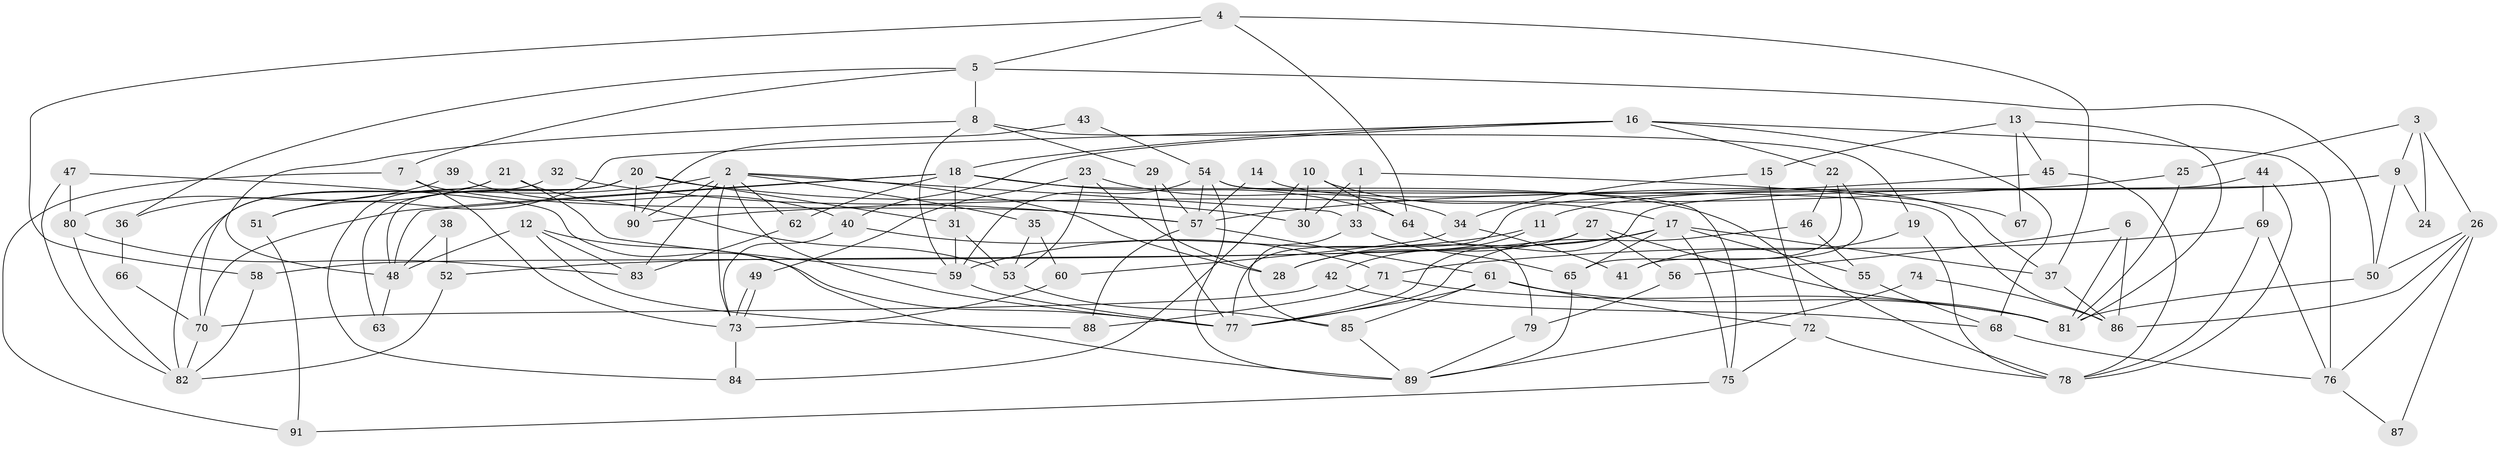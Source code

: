 // Generated by graph-tools (version 1.1) at 2025/36/03/09/25 02:36:13]
// undirected, 91 vertices, 182 edges
graph export_dot {
graph [start="1"]
  node [color=gray90,style=filled];
  1;
  2;
  3;
  4;
  5;
  6;
  7;
  8;
  9;
  10;
  11;
  12;
  13;
  14;
  15;
  16;
  17;
  18;
  19;
  20;
  21;
  22;
  23;
  24;
  25;
  26;
  27;
  28;
  29;
  30;
  31;
  32;
  33;
  34;
  35;
  36;
  37;
  38;
  39;
  40;
  41;
  42;
  43;
  44;
  45;
  46;
  47;
  48;
  49;
  50;
  51;
  52;
  53;
  54;
  55;
  56;
  57;
  58;
  59;
  60;
  61;
  62;
  63;
  64;
  65;
  66;
  67;
  68;
  69;
  70;
  71;
  72;
  73;
  74;
  75;
  76;
  77;
  78;
  79;
  80;
  81;
  82;
  83;
  84;
  85;
  86;
  87;
  88;
  89;
  90;
  91;
  1 -- 33;
  1 -- 30;
  1 -- 67;
  2 -- 33;
  2 -- 62;
  2 -- 28;
  2 -- 35;
  2 -- 51;
  2 -- 73;
  2 -- 77;
  2 -- 83;
  2 -- 90;
  3 -- 9;
  3 -- 25;
  3 -- 24;
  3 -- 26;
  4 -- 37;
  4 -- 64;
  4 -- 5;
  4 -- 58;
  5 -- 7;
  5 -- 8;
  5 -- 36;
  5 -- 50;
  6 -- 86;
  6 -- 81;
  6 -- 56;
  7 -- 73;
  7 -- 91;
  7 -- 57;
  8 -- 59;
  8 -- 19;
  8 -- 29;
  8 -- 48;
  9 -- 50;
  9 -- 77;
  9 -- 11;
  9 -- 24;
  10 -- 17;
  10 -- 84;
  10 -- 30;
  10 -- 64;
  11 -- 59;
  11 -- 42;
  12 -- 48;
  12 -- 83;
  12 -- 77;
  12 -- 88;
  13 -- 15;
  13 -- 81;
  13 -- 45;
  13 -- 67;
  14 -- 37;
  14 -- 57;
  15 -- 34;
  15 -- 72;
  16 -- 68;
  16 -- 40;
  16 -- 18;
  16 -- 22;
  16 -- 51;
  16 -- 76;
  17 -- 65;
  17 -- 28;
  17 -- 37;
  17 -- 52;
  17 -- 55;
  17 -- 75;
  18 -- 78;
  18 -- 31;
  18 -- 48;
  18 -- 62;
  18 -- 64;
  18 -- 70;
  19 -- 78;
  19 -- 41;
  20 -- 31;
  20 -- 48;
  20 -- 30;
  20 -- 63;
  20 -- 84;
  20 -- 90;
  21 -- 53;
  21 -- 59;
  21 -- 36;
  21 -- 70;
  22 -- 46;
  22 -- 41;
  22 -- 65;
  23 -- 53;
  23 -- 34;
  23 -- 28;
  23 -- 49;
  25 -- 90;
  25 -- 81;
  26 -- 76;
  26 -- 50;
  26 -- 86;
  26 -- 87;
  27 -- 28;
  27 -- 81;
  27 -- 56;
  27 -- 58;
  29 -- 77;
  29 -- 57;
  31 -- 59;
  31 -- 53;
  32 -- 57;
  32 -- 82;
  33 -- 65;
  33 -- 85;
  34 -- 41;
  34 -- 60;
  35 -- 53;
  35 -- 60;
  36 -- 66;
  37 -- 86;
  38 -- 48;
  38 -- 52;
  39 -- 80;
  39 -- 40;
  40 -- 73;
  40 -- 71;
  42 -- 70;
  42 -- 68;
  43 -- 54;
  43 -- 90;
  44 -- 69;
  44 -- 77;
  44 -- 78;
  45 -- 57;
  45 -- 78;
  46 -- 55;
  46 -- 77;
  47 -- 82;
  47 -- 89;
  47 -- 80;
  48 -- 63;
  49 -- 73;
  49 -- 73;
  50 -- 81;
  51 -- 91;
  52 -- 82;
  53 -- 85;
  54 -- 75;
  54 -- 57;
  54 -- 59;
  54 -- 86;
  54 -- 89;
  55 -- 68;
  56 -- 79;
  57 -- 61;
  57 -- 88;
  58 -- 82;
  59 -- 77;
  60 -- 73;
  61 -- 77;
  61 -- 72;
  61 -- 81;
  61 -- 85;
  62 -- 83;
  64 -- 79;
  65 -- 89;
  66 -- 70;
  68 -- 76;
  69 -- 71;
  69 -- 78;
  69 -- 76;
  70 -- 82;
  71 -- 88;
  71 -- 81;
  72 -- 78;
  72 -- 75;
  73 -- 84;
  74 -- 86;
  74 -- 89;
  75 -- 91;
  76 -- 87;
  79 -- 89;
  80 -- 82;
  80 -- 83;
  85 -- 89;
}
